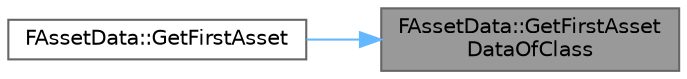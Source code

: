 digraph "FAssetData::GetFirstAssetDataOfClass"
{
 // INTERACTIVE_SVG=YES
 // LATEX_PDF_SIZE
  bgcolor="transparent";
  edge [fontname=Helvetica,fontsize=10,labelfontname=Helvetica,labelfontsize=10];
  node [fontname=Helvetica,fontsize=10,shape=box,height=0.2,width=0.4];
  rankdir="RL";
  Node1 [id="Node000001",label="FAssetData::GetFirstAsset\lDataOfClass",height=0.2,width=0.4,color="gray40", fillcolor="grey60", style="filled", fontcolor="black",tooltip="Get the first FAssetData of a particular class from an Array of FAssetData."];
  Node1 -> Node2 [id="edge1_Node000001_Node000002",dir="back",color="steelblue1",style="solid",tooltip=" "];
  Node2 [id="Node000002",label="FAssetData::GetFirstAsset",height=0.2,width=0.4,color="grey40", fillcolor="white", style="filled",URL="$dd/dc3/structFAssetData.html#a5ade655ce2c38e18c1a692a9db766f70",tooltip="Convenience template for finding first asset of a class."];
}
